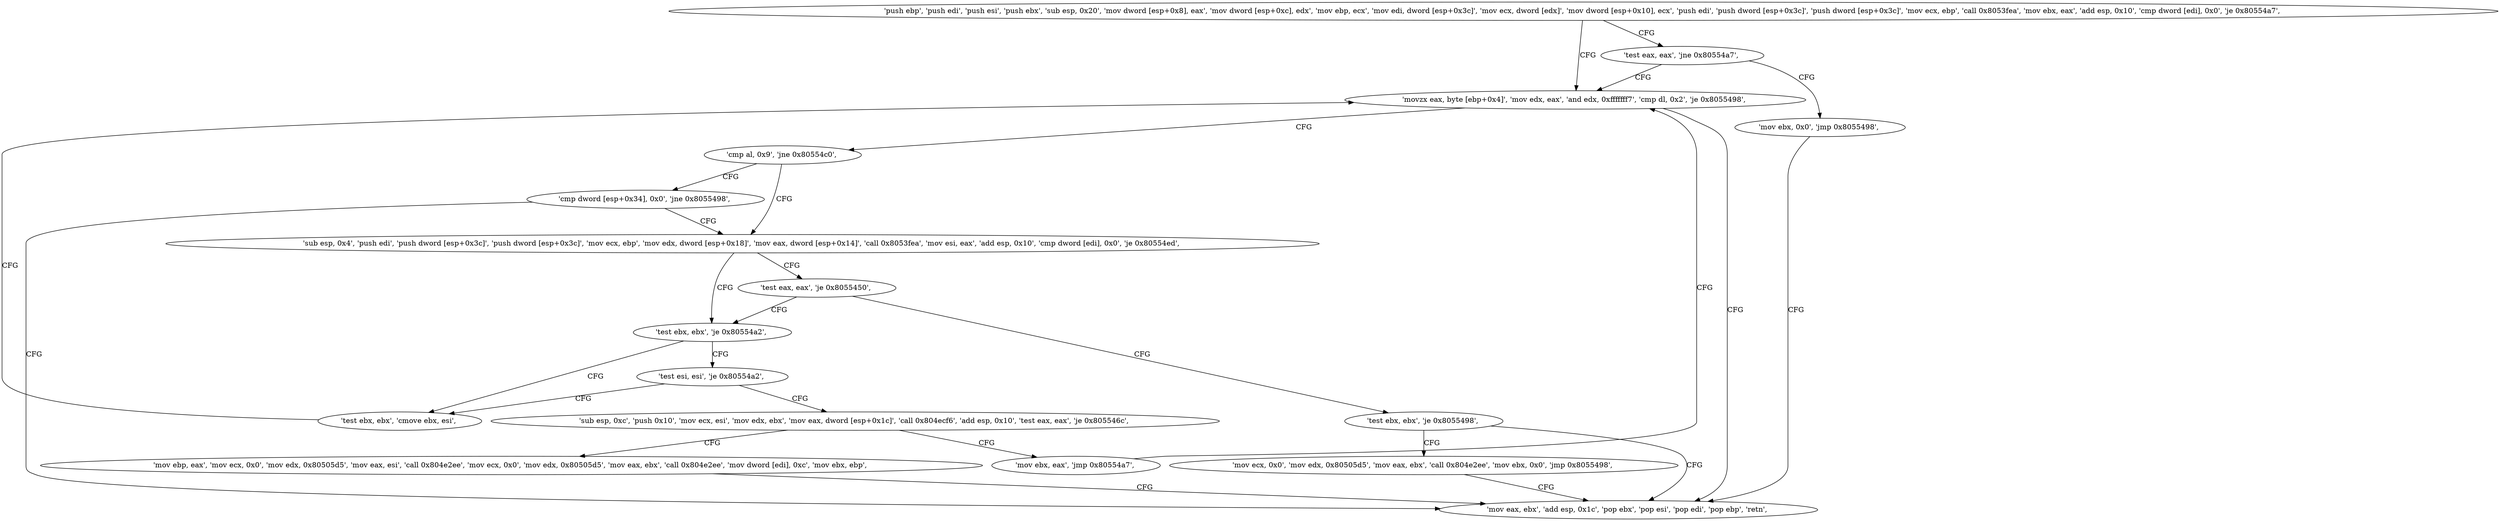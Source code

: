 digraph "func" {
"134566928" [label = "'push ebp', 'push edi', 'push esi', 'push ebx', 'sub esp, 0x20', 'mov dword [esp+0x8], eax', 'mov dword [esp+0xc], edx', 'mov ebp, ecx', 'mov edi, dword [esp+0x3c]', 'mov ecx, dword [edx]', 'mov dword [esp+0x10], ecx', 'push edi', 'push dword [esp+0x3c]', 'push dword [esp+0x3c]', 'mov ecx, ebp', 'call 0x8053fea', 'mov ebx, eax', 'add esp, 0x10', 'cmp dword [edi], 0x0', 'je 0x80554a7', " ]
"134567079" [label = "'movzx eax, byte [ebp+0x4]', 'mov edx, eax', 'and edx, 0xfffffff7', 'cmp dl, 0x2', 'je 0x8055498', " ]
"134566981" [label = "'test eax, eax', 'jne 0x80554a7', " ]
"134567064" [label = "'mov eax, ebx', 'add esp, 0x1c', 'pop ebx', 'pop esi', 'pop edi', 'pop ebp', 'retn', " ]
"134567093" [label = "'cmp al, 0x9', 'jne 0x80554c0', " ]
"134566985" [label = "'mov ebx, 0x0', 'jmp 0x8055498', " ]
"134567104" [label = "'sub esp, 0x4', 'push edi', 'push dword [esp+0x3c]', 'push dword [esp+0x3c]', 'mov ecx, ebp', 'mov edx, dword [esp+0x18]', 'mov eax, dword [esp+0x14]', 'call 0x8053fea', 'mov esi, eax', 'add esp, 0x10', 'cmp dword [edi], 0x0', 'je 0x80554ed', " ]
"134567097" [label = "'cmp dword [esp+0x34], 0x0', 'jne 0x8055498', " ]
"134567149" [label = "'test ebx, ebx', 'je 0x80554a2', " ]
"134567141" [label = "'test eax, eax', 'je 0x8055450', " ]
"134567074" [label = "'test ebx, ebx', 'cmove ebx, esi', " ]
"134567153" [label = "'test esi, esi', 'je 0x80554a2', " ]
"134566992" [label = "'test ebx, ebx', 'je 0x8055498', " ]
"134567157" [label = "'sub esp, 0xc', 'push 0x10', 'mov ecx, esi', 'mov edx, ebx', 'mov eax, dword [esp+0x1c]', 'call 0x804ecf6', 'add esp, 0x10', 'test eax, eax', 'je 0x805546c', " ]
"134566996" [label = "'mov ecx, 0x0', 'mov edx, 0x80505d5', 'mov eax, ebx', 'call 0x804e2ee', 'mov ebx, 0x0', 'jmp 0x8055498', " ]
"134567020" [label = "'mov ebp, eax', 'mov ecx, 0x0', 'mov edx, 0x80505d5', 'mov eax, esi', 'call 0x804e2ee', 'mov ecx, 0x0', 'mov edx, 0x80505d5', 'mov eax, ebx', 'call 0x804e2ee', 'mov dword [edi], 0xc', 'mov ebx, ebp', " ]
"134567186" [label = "'mov ebx, eax', 'jmp 0x80554a7', " ]
"134566928" -> "134567079" [ label = "CFG" ]
"134566928" -> "134566981" [ label = "CFG" ]
"134567079" -> "134567064" [ label = "CFG" ]
"134567079" -> "134567093" [ label = "CFG" ]
"134566981" -> "134567079" [ label = "CFG" ]
"134566981" -> "134566985" [ label = "CFG" ]
"134567093" -> "134567104" [ label = "CFG" ]
"134567093" -> "134567097" [ label = "CFG" ]
"134566985" -> "134567064" [ label = "CFG" ]
"134567104" -> "134567149" [ label = "CFG" ]
"134567104" -> "134567141" [ label = "CFG" ]
"134567097" -> "134567064" [ label = "CFG" ]
"134567097" -> "134567104" [ label = "CFG" ]
"134567149" -> "134567074" [ label = "CFG" ]
"134567149" -> "134567153" [ label = "CFG" ]
"134567141" -> "134566992" [ label = "CFG" ]
"134567141" -> "134567149" [ label = "CFG" ]
"134567074" -> "134567079" [ label = "CFG" ]
"134567153" -> "134567074" [ label = "CFG" ]
"134567153" -> "134567157" [ label = "CFG" ]
"134566992" -> "134567064" [ label = "CFG" ]
"134566992" -> "134566996" [ label = "CFG" ]
"134567157" -> "134567020" [ label = "CFG" ]
"134567157" -> "134567186" [ label = "CFG" ]
"134566996" -> "134567064" [ label = "CFG" ]
"134567020" -> "134567064" [ label = "CFG" ]
"134567186" -> "134567079" [ label = "CFG" ]
}

